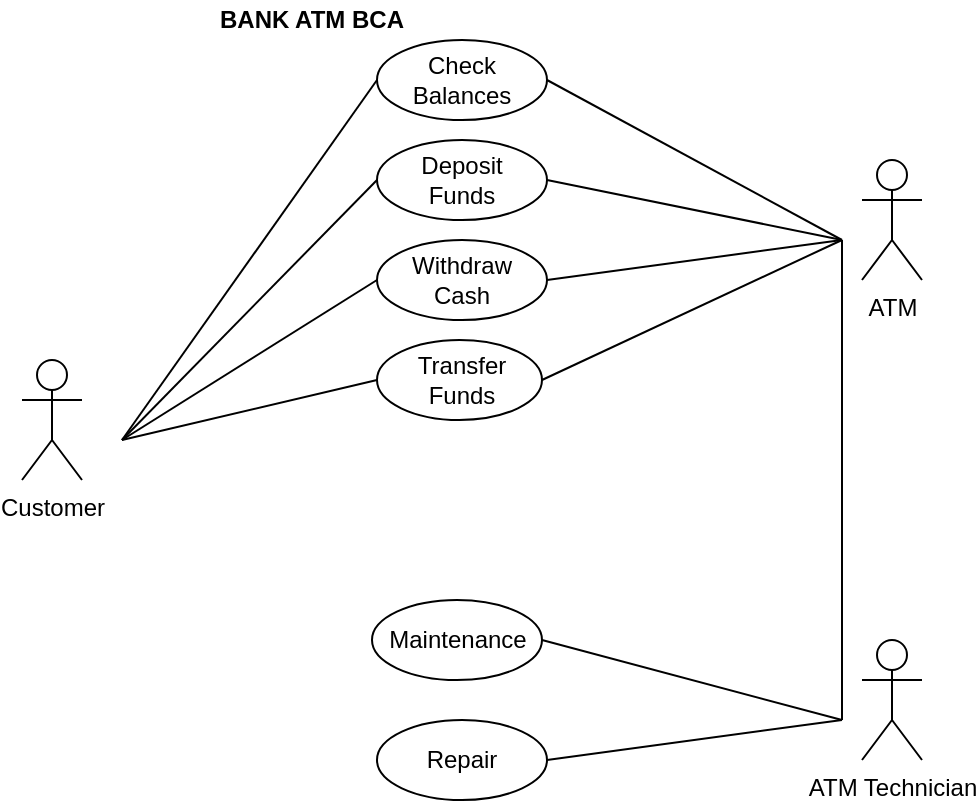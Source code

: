 <mxfile version="13.7.9" type="device"><diagram id="YPl9Khx2-ZSVZuSqZee3" name="Page-1"><mxGraphModel dx="515" dy="489" grid="1" gridSize="10" guides="1" tooltips="1" connect="1" arrows="1" fold="1" page="1" pageScale="1" pageWidth="850" pageHeight="1100" math="0" shadow="0"><root><mxCell id="0"/><mxCell id="1" parent="0"/><mxCell id="T9k-p2aksfdS1wA2Uk1A-3" value="Customer" style="shape=umlActor;verticalLabelPosition=bottom;verticalAlign=top;html=1;outlineConnect=0;" vertex="1" parent="1"><mxGeometry x="30" y="220" width="30" height="60" as="geometry"/></mxCell><mxCell id="T9k-p2aksfdS1wA2Uk1A-4" value="ATM" style="shape=umlActor;verticalLabelPosition=bottom;verticalAlign=top;html=1;outlineConnect=0;" vertex="1" parent="1"><mxGeometry x="450" y="120" width="30" height="60" as="geometry"/></mxCell><mxCell id="T9k-p2aksfdS1wA2Uk1A-5" value="ATM Technician" style="shape=umlActor;verticalLabelPosition=bottom;verticalAlign=top;html=1;outlineConnect=0;" vertex="1" parent="1"><mxGeometry x="450" y="360" width="30" height="60" as="geometry"/></mxCell><mxCell id="T9k-p2aksfdS1wA2Uk1A-7" value="" style="ellipse;whiteSpace=wrap;html=1;" vertex="1" parent="1"><mxGeometry x="207.5" y="60" width="85" height="40" as="geometry"/></mxCell><mxCell id="T9k-p2aksfdS1wA2Uk1A-8" value="" style="ellipse;whiteSpace=wrap;html=1;" vertex="1" parent="1"><mxGeometry x="207.5" y="110" width="85" height="40" as="geometry"/></mxCell><mxCell id="T9k-p2aksfdS1wA2Uk1A-9" value="" style="ellipse;whiteSpace=wrap;html=1;" vertex="1" parent="1"><mxGeometry x="207.5" y="160" width="85" height="40" as="geometry"/></mxCell><mxCell id="T9k-p2aksfdS1wA2Uk1A-10" value="" style="ellipse;whiteSpace=wrap;html=1;" vertex="1" parent="1"><mxGeometry x="207.5" y="210" width="82.5" height="40" as="geometry"/></mxCell><mxCell id="T9k-p2aksfdS1wA2Uk1A-11" value="Check&lt;br&gt;Balances" style="text;html=1;strokeColor=none;fillColor=none;align=center;verticalAlign=middle;whiteSpace=wrap;rounded=0;" vertex="1" parent="1"><mxGeometry x="230" y="70" width="40" height="20" as="geometry"/></mxCell><mxCell id="T9k-p2aksfdS1wA2Uk1A-12" value="Deposit&lt;br&gt;Funds" style="text;html=1;strokeColor=none;fillColor=none;align=center;verticalAlign=middle;whiteSpace=wrap;rounded=0;" vertex="1" parent="1"><mxGeometry x="230" y="120" width="40" height="20" as="geometry"/></mxCell><mxCell id="T9k-p2aksfdS1wA2Uk1A-13" value="Withdraw&lt;br&gt;Cash" style="text;html=1;strokeColor=none;fillColor=none;align=center;verticalAlign=middle;whiteSpace=wrap;rounded=0;" vertex="1" parent="1"><mxGeometry x="230" y="170" width="40" height="20" as="geometry"/></mxCell><mxCell id="T9k-p2aksfdS1wA2Uk1A-14" style="edgeStyle=orthogonalEdgeStyle;rounded=0;orthogonalLoop=1;jettySize=auto;html=1;exitX=0.5;exitY=1;exitDx=0;exitDy=0;" edge="1" parent="1" source="T9k-p2aksfdS1wA2Uk1A-13" target="T9k-p2aksfdS1wA2Uk1A-13"><mxGeometry relative="1" as="geometry"/></mxCell><mxCell id="T9k-p2aksfdS1wA2Uk1A-15" value="Transfer Funds" style="text;html=1;strokeColor=none;fillColor=none;align=center;verticalAlign=middle;whiteSpace=wrap;rounded=0;" vertex="1" parent="1"><mxGeometry x="230" y="220" width="40" height="20" as="geometry"/></mxCell><mxCell id="T9k-p2aksfdS1wA2Uk1A-16" value="&lt;b&gt;&lt;font style=&quot;font-size: 12px&quot;&gt;BANK ATM BCA&lt;/font&gt;&lt;/b&gt;" style="text;html=1;strokeColor=none;fillColor=none;align=center;verticalAlign=middle;whiteSpace=wrap;rounded=0;" vertex="1" parent="1"><mxGeometry x="120" y="40" width="110" height="20" as="geometry"/></mxCell><mxCell id="T9k-p2aksfdS1wA2Uk1A-18" value="" style="ellipse;whiteSpace=wrap;html=1;" vertex="1" parent="1"><mxGeometry x="205" y="340" width="85" height="40" as="geometry"/></mxCell><mxCell id="T9k-p2aksfdS1wA2Uk1A-19" value="" style="ellipse;whiteSpace=wrap;html=1;" vertex="1" parent="1"><mxGeometry x="207.5" y="400" width="85" height="40" as="geometry"/></mxCell><mxCell id="T9k-p2aksfdS1wA2Uk1A-20" value="Maintenance" style="text;html=1;strokeColor=none;fillColor=none;align=center;verticalAlign=middle;whiteSpace=wrap;rounded=0;" vertex="1" parent="1"><mxGeometry x="227.5" y="350" width="40" height="20" as="geometry"/></mxCell><mxCell id="T9k-p2aksfdS1wA2Uk1A-21" value="Repair" style="text;html=1;strokeColor=none;fillColor=none;align=center;verticalAlign=middle;whiteSpace=wrap;rounded=0;" vertex="1" parent="1"><mxGeometry x="230" y="410" width="40" height="20" as="geometry"/></mxCell><mxCell id="T9k-p2aksfdS1wA2Uk1A-27" value="" style="endArrow=none;html=1;entryX=0;entryY=0.5;entryDx=0;entryDy=0;" edge="1" parent="1" target="T9k-p2aksfdS1wA2Uk1A-7"><mxGeometry width="50" height="50" relative="1" as="geometry"><mxPoint x="80" y="260" as="sourcePoint"/><mxPoint x="300" y="260" as="targetPoint"/></mxGeometry></mxCell><mxCell id="T9k-p2aksfdS1wA2Uk1A-28" value="" style="endArrow=none;html=1;entryX=0;entryY=0.5;entryDx=0;entryDy=0;" edge="1" parent="1" target="T9k-p2aksfdS1wA2Uk1A-8"><mxGeometry width="50" height="50" relative="1" as="geometry"><mxPoint x="80" y="260" as="sourcePoint"/><mxPoint x="300" y="260" as="targetPoint"/></mxGeometry></mxCell><mxCell id="T9k-p2aksfdS1wA2Uk1A-29" value="" style="endArrow=none;html=1;entryX=0;entryY=0.5;entryDx=0;entryDy=0;" edge="1" parent="1" target="T9k-p2aksfdS1wA2Uk1A-9"><mxGeometry width="50" height="50" relative="1" as="geometry"><mxPoint x="80" y="260" as="sourcePoint"/><mxPoint x="300" y="260" as="targetPoint"/></mxGeometry></mxCell><mxCell id="T9k-p2aksfdS1wA2Uk1A-30" value="" style="endArrow=none;html=1;entryX=0;entryY=0.5;entryDx=0;entryDy=0;" edge="1" parent="1" target="T9k-p2aksfdS1wA2Uk1A-10"><mxGeometry width="50" height="50" relative="1" as="geometry"><mxPoint x="80" y="260" as="sourcePoint"/><mxPoint x="300" y="260" as="targetPoint"/></mxGeometry></mxCell><mxCell id="T9k-p2aksfdS1wA2Uk1A-31" value="" style="endArrow=none;html=1;entryX=1;entryY=0.5;entryDx=0;entryDy=0;" edge="1" parent="1" target="T9k-p2aksfdS1wA2Uk1A-10"><mxGeometry width="50" height="50" relative="1" as="geometry"><mxPoint x="440" y="160" as="sourcePoint"/><mxPoint x="300" y="260" as="targetPoint"/></mxGeometry></mxCell><mxCell id="T9k-p2aksfdS1wA2Uk1A-32" value="" style="endArrow=none;html=1;entryX=1;entryY=0.5;entryDx=0;entryDy=0;" edge="1" parent="1" target="T9k-p2aksfdS1wA2Uk1A-9"><mxGeometry width="50" height="50" relative="1" as="geometry"><mxPoint x="440" y="160" as="sourcePoint"/><mxPoint x="300" y="240" as="targetPoint"/></mxGeometry></mxCell><mxCell id="T9k-p2aksfdS1wA2Uk1A-33" value="" style="endArrow=none;html=1;entryX=1;entryY=0.5;entryDx=0;entryDy=0;" edge="1" parent="1" target="T9k-p2aksfdS1wA2Uk1A-8"><mxGeometry width="50" height="50" relative="1" as="geometry"><mxPoint x="440" y="160" as="sourcePoint"/><mxPoint x="310" y="250" as="targetPoint"/></mxGeometry></mxCell><mxCell id="T9k-p2aksfdS1wA2Uk1A-34" value="" style="endArrow=none;html=1;entryX=1;entryY=0.5;entryDx=0;entryDy=0;" edge="1" parent="1" target="T9k-p2aksfdS1wA2Uk1A-7"><mxGeometry width="50" height="50" relative="1" as="geometry"><mxPoint x="440" y="160" as="sourcePoint"/><mxPoint x="320" y="260" as="targetPoint"/></mxGeometry></mxCell><mxCell id="T9k-p2aksfdS1wA2Uk1A-36" value="" style="endArrow=none;html=1;exitX=1;exitY=0.5;exitDx=0;exitDy=0;" edge="1" parent="1" source="T9k-p2aksfdS1wA2Uk1A-18"><mxGeometry width="50" height="50" relative="1" as="geometry"><mxPoint x="250" y="310" as="sourcePoint"/><mxPoint x="440" y="400" as="targetPoint"/></mxGeometry></mxCell><mxCell id="T9k-p2aksfdS1wA2Uk1A-37" value="" style="endArrow=none;html=1;exitX=1;exitY=0.5;exitDx=0;exitDy=0;" edge="1" parent="1" source="T9k-p2aksfdS1wA2Uk1A-19"><mxGeometry width="50" height="50" relative="1" as="geometry"><mxPoint x="250" y="310" as="sourcePoint"/><mxPoint x="440" y="400" as="targetPoint"/></mxGeometry></mxCell><mxCell id="T9k-p2aksfdS1wA2Uk1A-38" value="" style="endArrow=none;html=1;" edge="1" parent="1"><mxGeometry width="50" height="50" relative="1" as="geometry"><mxPoint x="440" y="400" as="sourcePoint"/><mxPoint x="440" y="160" as="targetPoint"/></mxGeometry></mxCell></root></mxGraphModel></diagram></mxfile>